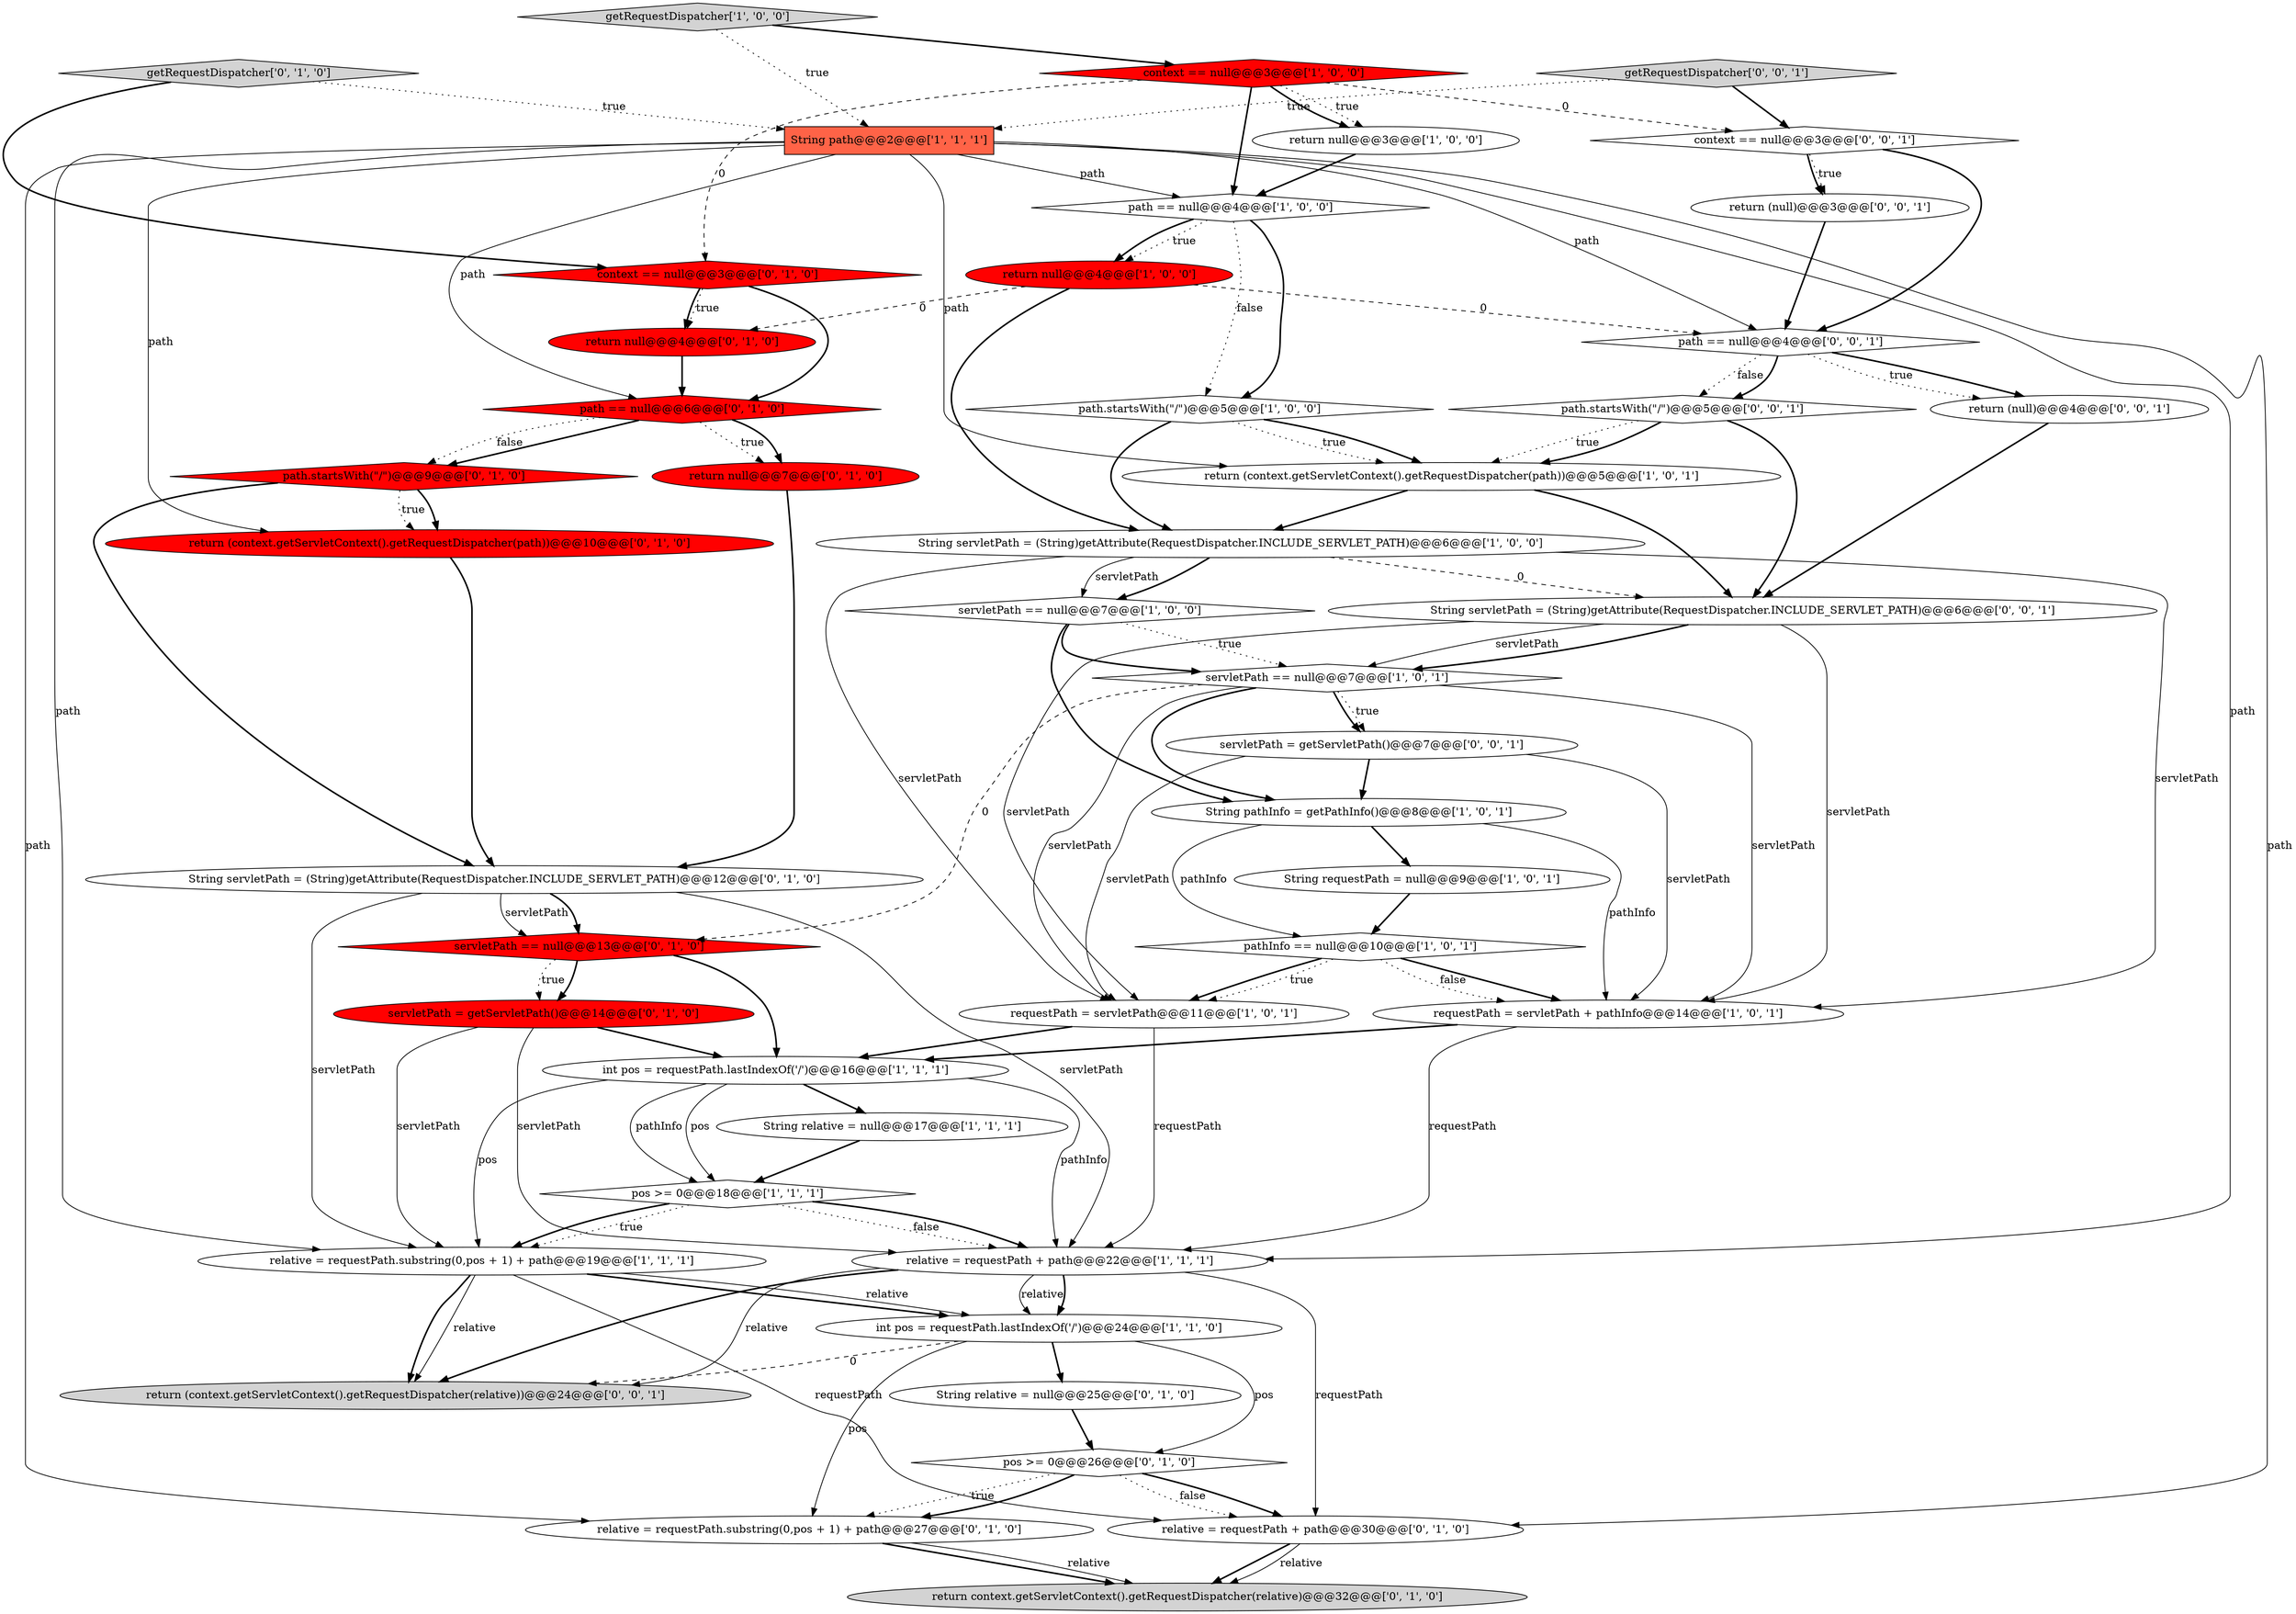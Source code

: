 digraph {
22 [style = filled, label = "return null@@@7@@@['0', '1', '0']", fillcolor = red, shape = ellipse image = "AAA1AAABBB2BBB"];
16 [style = filled, label = "path.startsWith(\"/\")@@@5@@@['1', '0', '0']", fillcolor = white, shape = diamond image = "AAA0AAABBB1BBB"];
8 [style = filled, label = "getRequestDispatcher['1', '0', '0']", fillcolor = lightgray, shape = diamond image = "AAA0AAABBB1BBB"];
36 [style = filled, label = "relative = requestPath.substring(0,pos + 1) + path@@@27@@@['0', '1', '0']", fillcolor = white, shape = ellipse image = "AAA0AAABBB2BBB"];
24 [style = filled, label = "String servletPath = (String)getAttribute(RequestDispatcher.INCLUDE_SERVLET_PATH)@@@12@@@['0', '1', '0']", fillcolor = white, shape = ellipse image = "AAA0AAABBB2BBB"];
41 [style = filled, label = "servletPath = getServletPath()@@@7@@@['0', '0', '1']", fillcolor = white, shape = ellipse image = "AAA0AAABBB3BBB"];
15 [style = filled, label = "String path@@@2@@@['1', '1', '1']", fillcolor = tomato, shape = box image = "AAA0AAABBB1BBB"];
6 [style = filled, label = "requestPath = servletPath + pathInfo@@@14@@@['1', '0', '1']", fillcolor = white, shape = ellipse image = "AAA0AAABBB1BBB"];
29 [style = filled, label = "pos >= 0@@@26@@@['0', '1', '0']", fillcolor = white, shape = diamond image = "AAA0AAABBB2BBB"];
34 [style = filled, label = "return (context.getServletContext().getRequestDispatcher(path))@@@10@@@['0', '1', '0']", fillcolor = red, shape = ellipse image = "AAA1AAABBB2BBB"];
18 [style = filled, label = "return (context.getServletContext().getRequestDispatcher(path))@@@5@@@['1', '0', '1']", fillcolor = white, shape = ellipse image = "AAA0AAABBB1BBB"];
30 [style = filled, label = "path.startsWith(\"/\")@@@9@@@['0', '1', '0']", fillcolor = red, shape = diamond image = "AAA1AAABBB2BBB"];
42 [style = filled, label = "return (null)@@@3@@@['0', '0', '1']", fillcolor = white, shape = ellipse image = "AAA0AAABBB3BBB"];
39 [style = filled, label = "path.startsWith(\"/\")@@@5@@@['0', '0', '1']", fillcolor = white, shape = diamond image = "AAA0AAABBB3BBB"];
23 [style = filled, label = "getRequestDispatcher['0', '1', '0']", fillcolor = lightgray, shape = diamond image = "AAA0AAABBB2BBB"];
45 [style = filled, label = "return (context.getServletContext().getRequestDispatcher(relative))@@@24@@@['0', '0', '1']", fillcolor = lightgray, shape = ellipse image = "AAA0AAABBB3BBB"];
0 [style = filled, label = "servletPath == null@@@7@@@['1', '0', '0']", fillcolor = white, shape = diamond image = "AAA0AAABBB1BBB"];
17 [style = filled, label = "pos >= 0@@@18@@@['1', '1', '1']", fillcolor = white, shape = diamond image = "AAA0AAABBB1BBB"];
35 [style = filled, label = "servletPath = getServletPath()@@@14@@@['0', '1', '0']", fillcolor = red, shape = ellipse image = "AAA1AAABBB2BBB"];
13 [style = filled, label = "servletPath == null@@@7@@@['1', '0', '1']", fillcolor = white, shape = diamond image = "AAA0AAABBB1BBB"];
31 [style = filled, label = "context == null@@@3@@@['0', '1', '0']", fillcolor = red, shape = diamond image = "AAA1AAABBB2BBB"];
4 [style = filled, label = "context == null@@@3@@@['1', '0', '0']", fillcolor = red, shape = diamond image = "AAA1AAABBB1BBB"];
14 [style = filled, label = "relative = requestPath + path@@@22@@@['1', '1', '1']", fillcolor = white, shape = ellipse image = "AAA0AAABBB1BBB"];
20 [style = filled, label = "String relative = null@@@17@@@['1', '1', '1']", fillcolor = white, shape = ellipse image = "AAA0AAABBB1BBB"];
33 [style = filled, label = "return context.getServletContext().getRequestDispatcher(relative)@@@32@@@['0', '1', '0']", fillcolor = lightgray, shape = ellipse image = "AAA0AAABBB2BBB"];
32 [style = filled, label = "relative = requestPath + path@@@30@@@['0', '1', '0']", fillcolor = white, shape = ellipse image = "AAA0AAABBB2BBB"];
44 [style = filled, label = "context == null@@@3@@@['0', '0', '1']", fillcolor = white, shape = diamond image = "AAA0AAABBB3BBB"];
25 [style = filled, label = "return null@@@4@@@['0', '1', '0']", fillcolor = red, shape = ellipse image = "AAA1AAABBB2BBB"];
1 [style = filled, label = "int pos = requestPath.lastIndexOf('/')@@@16@@@['1', '1', '1']", fillcolor = white, shape = ellipse image = "AAA0AAABBB1BBB"];
5 [style = filled, label = "String requestPath = null@@@9@@@['1', '0', '1']", fillcolor = white, shape = ellipse image = "AAA0AAABBB1BBB"];
2 [style = filled, label = "path == null@@@4@@@['1', '0', '0']", fillcolor = white, shape = diamond image = "AAA0AAABBB1BBB"];
7 [style = filled, label = "return null@@@4@@@['1', '0', '0']", fillcolor = red, shape = ellipse image = "AAA1AAABBB1BBB"];
26 [style = filled, label = "servletPath == null@@@13@@@['0', '1', '0']", fillcolor = red, shape = diamond image = "AAA1AAABBB2BBB"];
37 [style = filled, label = "getRequestDispatcher['0', '0', '1']", fillcolor = lightgray, shape = diamond image = "AAA0AAABBB3BBB"];
11 [style = filled, label = "relative = requestPath.substring(0,pos + 1) + path@@@19@@@['1', '1', '1']", fillcolor = white, shape = ellipse image = "AAA0AAABBB1BBB"];
3 [style = filled, label = "return null@@@3@@@['1', '0', '0']", fillcolor = white, shape = ellipse image = "AAA0AAABBB1BBB"];
40 [style = filled, label = "path == null@@@4@@@['0', '0', '1']", fillcolor = white, shape = diamond image = "AAA0AAABBB3BBB"];
12 [style = filled, label = "requestPath = servletPath@@@11@@@['1', '0', '1']", fillcolor = white, shape = ellipse image = "AAA0AAABBB1BBB"];
38 [style = filled, label = "return (null)@@@4@@@['0', '0', '1']", fillcolor = white, shape = ellipse image = "AAA0AAABBB3BBB"];
43 [style = filled, label = "String servletPath = (String)getAttribute(RequestDispatcher.INCLUDE_SERVLET_PATH)@@@6@@@['0', '0', '1']", fillcolor = white, shape = ellipse image = "AAA0AAABBB3BBB"];
19 [style = filled, label = "pathInfo == null@@@10@@@['1', '0', '1']", fillcolor = white, shape = diamond image = "AAA0AAABBB1BBB"];
28 [style = filled, label = "String relative = null@@@25@@@['0', '1', '0']", fillcolor = white, shape = ellipse image = "AAA0AAABBB2BBB"];
27 [style = filled, label = "path == null@@@6@@@['0', '1', '0']", fillcolor = red, shape = diamond image = "AAA1AAABBB2BBB"];
21 [style = filled, label = "String pathInfo = getPathInfo()@@@8@@@['1', '0', '1']", fillcolor = white, shape = ellipse image = "AAA0AAABBB1BBB"];
10 [style = filled, label = "String servletPath = (String)getAttribute(RequestDispatcher.INCLUDE_SERVLET_PATH)@@@6@@@['1', '0', '0']", fillcolor = white, shape = ellipse image = "AAA0AAABBB1BBB"];
9 [style = filled, label = "int pos = requestPath.lastIndexOf('/')@@@24@@@['1', '1', '0']", fillcolor = white, shape = ellipse image = "AAA0AAABBB1BBB"];
0->13 [style = bold, label=""];
15->11 [style = solid, label="path"];
1->11 [style = solid, label="pos"];
13->41 [style = dotted, label="true"];
39->18 [style = dotted, label="true"];
1->20 [style = bold, label=""];
17->14 [style = dotted, label="false"];
40->38 [style = bold, label=""];
11->9 [style = bold, label=""];
36->33 [style = bold, label=""];
39->18 [style = bold, label=""];
43->6 [style = solid, label="servletPath"];
34->24 [style = bold, label=""];
40->39 [style = dotted, label="false"];
17->14 [style = bold, label=""];
29->32 [style = dotted, label="false"];
26->35 [style = bold, label=""];
7->25 [style = dashed, label="0"];
24->26 [style = solid, label="servletPath"];
14->9 [style = solid, label="relative"];
23->15 [style = dotted, label="true"];
14->9 [style = bold, label=""];
8->4 [style = bold, label=""];
29->36 [style = dotted, label="true"];
1->14 [style = solid, label="pathInfo"];
24->11 [style = solid, label="servletPath"];
11->32 [style = solid, label="requestPath"];
2->16 [style = bold, label=""];
29->36 [style = bold, label=""];
31->25 [style = dotted, label="true"];
4->3 [style = bold, label=""];
11->45 [style = solid, label="relative"];
27->22 [style = dotted, label="true"];
15->2 [style = solid, label="path"];
19->12 [style = bold, label=""];
27->30 [style = bold, label=""];
26->1 [style = bold, label=""];
41->21 [style = bold, label=""];
21->19 [style = solid, label="pathInfo"];
14->45 [style = solid, label="relative"];
9->36 [style = solid, label="pos"];
30->34 [style = bold, label=""];
0->21 [style = bold, label=""];
4->2 [style = bold, label=""];
9->45 [style = dashed, label="0"];
1->17 [style = solid, label="pos"];
19->6 [style = bold, label=""];
12->1 [style = bold, label=""];
27->22 [style = bold, label=""];
13->26 [style = dashed, label="0"];
42->40 [style = bold, label=""];
27->30 [style = dotted, label="false"];
43->13 [style = bold, label=""];
25->27 [style = bold, label=""];
24->14 [style = solid, label="servletPath"];
15->27 [style = solid, label="path"];
3->2 [style = bold, label=""];
44->42 [style = dotted, label="true"];
31->27 [style = bold, label=""];
29->32 [style = bold, label=""];
10->0 [style = bold, label=""];
11->9 [style = solid, label="relative"];
10->43 [style = dashed, label="0"];
4->44 [style = dashed, label="0"];
16->18 [style = dotted, label="true"];
23->31 [style = bold, label=""];
28->29 [style = bold, label=""];
30->24 [style = bold, label=""];
44->42 [style = bold, label=""];
16->18 [style = bold, label=""];
31->25 [style = bold, label=""];
10->6 [style = solid, label="servletPath"];
15->18 [style = solid, label="path"];
15->40 [style = solid, label="path"];
19->12 [style = dotted, label="true"];
8->15 [style = dotted, label="true"];
40->38 [style = dotted, label="true"];
30->34 [style = dotted, label="true"];
14->32 [style = solid, label="requestPath"];
15->32 [style = solid, label="path"];
37->15 [style = dotted, label="true"];
32->33 [style = bold, label=""];
12->14 [style = solid, label="requestPath"];
43->13 [style = solid, label="servletPath"];
9->28 [style = bold, label=""];
13->41 [style = bold, label=""];
13->6 [style = solid, label="servletPath"];
21->5 [style = bold, label=""];
5->19 [style = bold, label=""];
6->1 [style = bold, label=""];
24->26 [style = bold, label=""];
4->3 [style = dotted, label="true"];
40->39 [style = bold, label=""];
35->14 [style = solid, label="servletPath"];
41->12 [style = solid, label="servletPath"];
18->10 [style = bold, label=""];
35->1 [style = bold, label=""];
37->44 [style = bold, label=""];
21->6 [style = solid, label="pathInfo"];
26->35 [style = dotted, label="true"];
35->11 [style = solid, label="servletPath"];
38->43 [style = bold, label=""];
7->40 [style = dashed, label="0"];
17->11 [style = dotted, label="true"];
10->0 [style = solid, label="servletPath"];
41->6 [style = solid, label="servletPath"];
20->17 [style = bold, label=""];
0->13 [style = dotted, label="true"];
7->10 [style = bold, label=""];
36->33 [style = solid, label="relative"];
16->10 [style = bold, label=""];
39->43 [style = bold, label=""];
11->45 [style = bold, label=""];
44->40 [style = bold, label=""];
4->31 [style = dashed, label="0"];
14->45 [style = bold, label=""];
2->16 [style = dotted, label="false"];
15->14 [style = solid, label="path"];
1->17 [style = solid, label="pathInfo"];
18->43 [style = bold, label=""];
43->12 [style = solid, label="servletPath"];
9->29 [style = solid, label="pos"];
2->7 [style = dotted, label="true"];
13->12 [style = solid, label="servletPath"];
6->14 [style = solid, label="requestPath"];
15->34 [style = solid, label="path"];
2->7 [style = bold, label=""];
32->33 [style = solid, label="relative"];
22->24 [style = bold, label=""];
13->21 [style = bold, label=""];
19->6 [style = dotted, label="false"];
15->36 [style = solid, label="path"];
17->11 [style = bold, label=""];
10->12 [style = solid, label="servletPath"];
}
